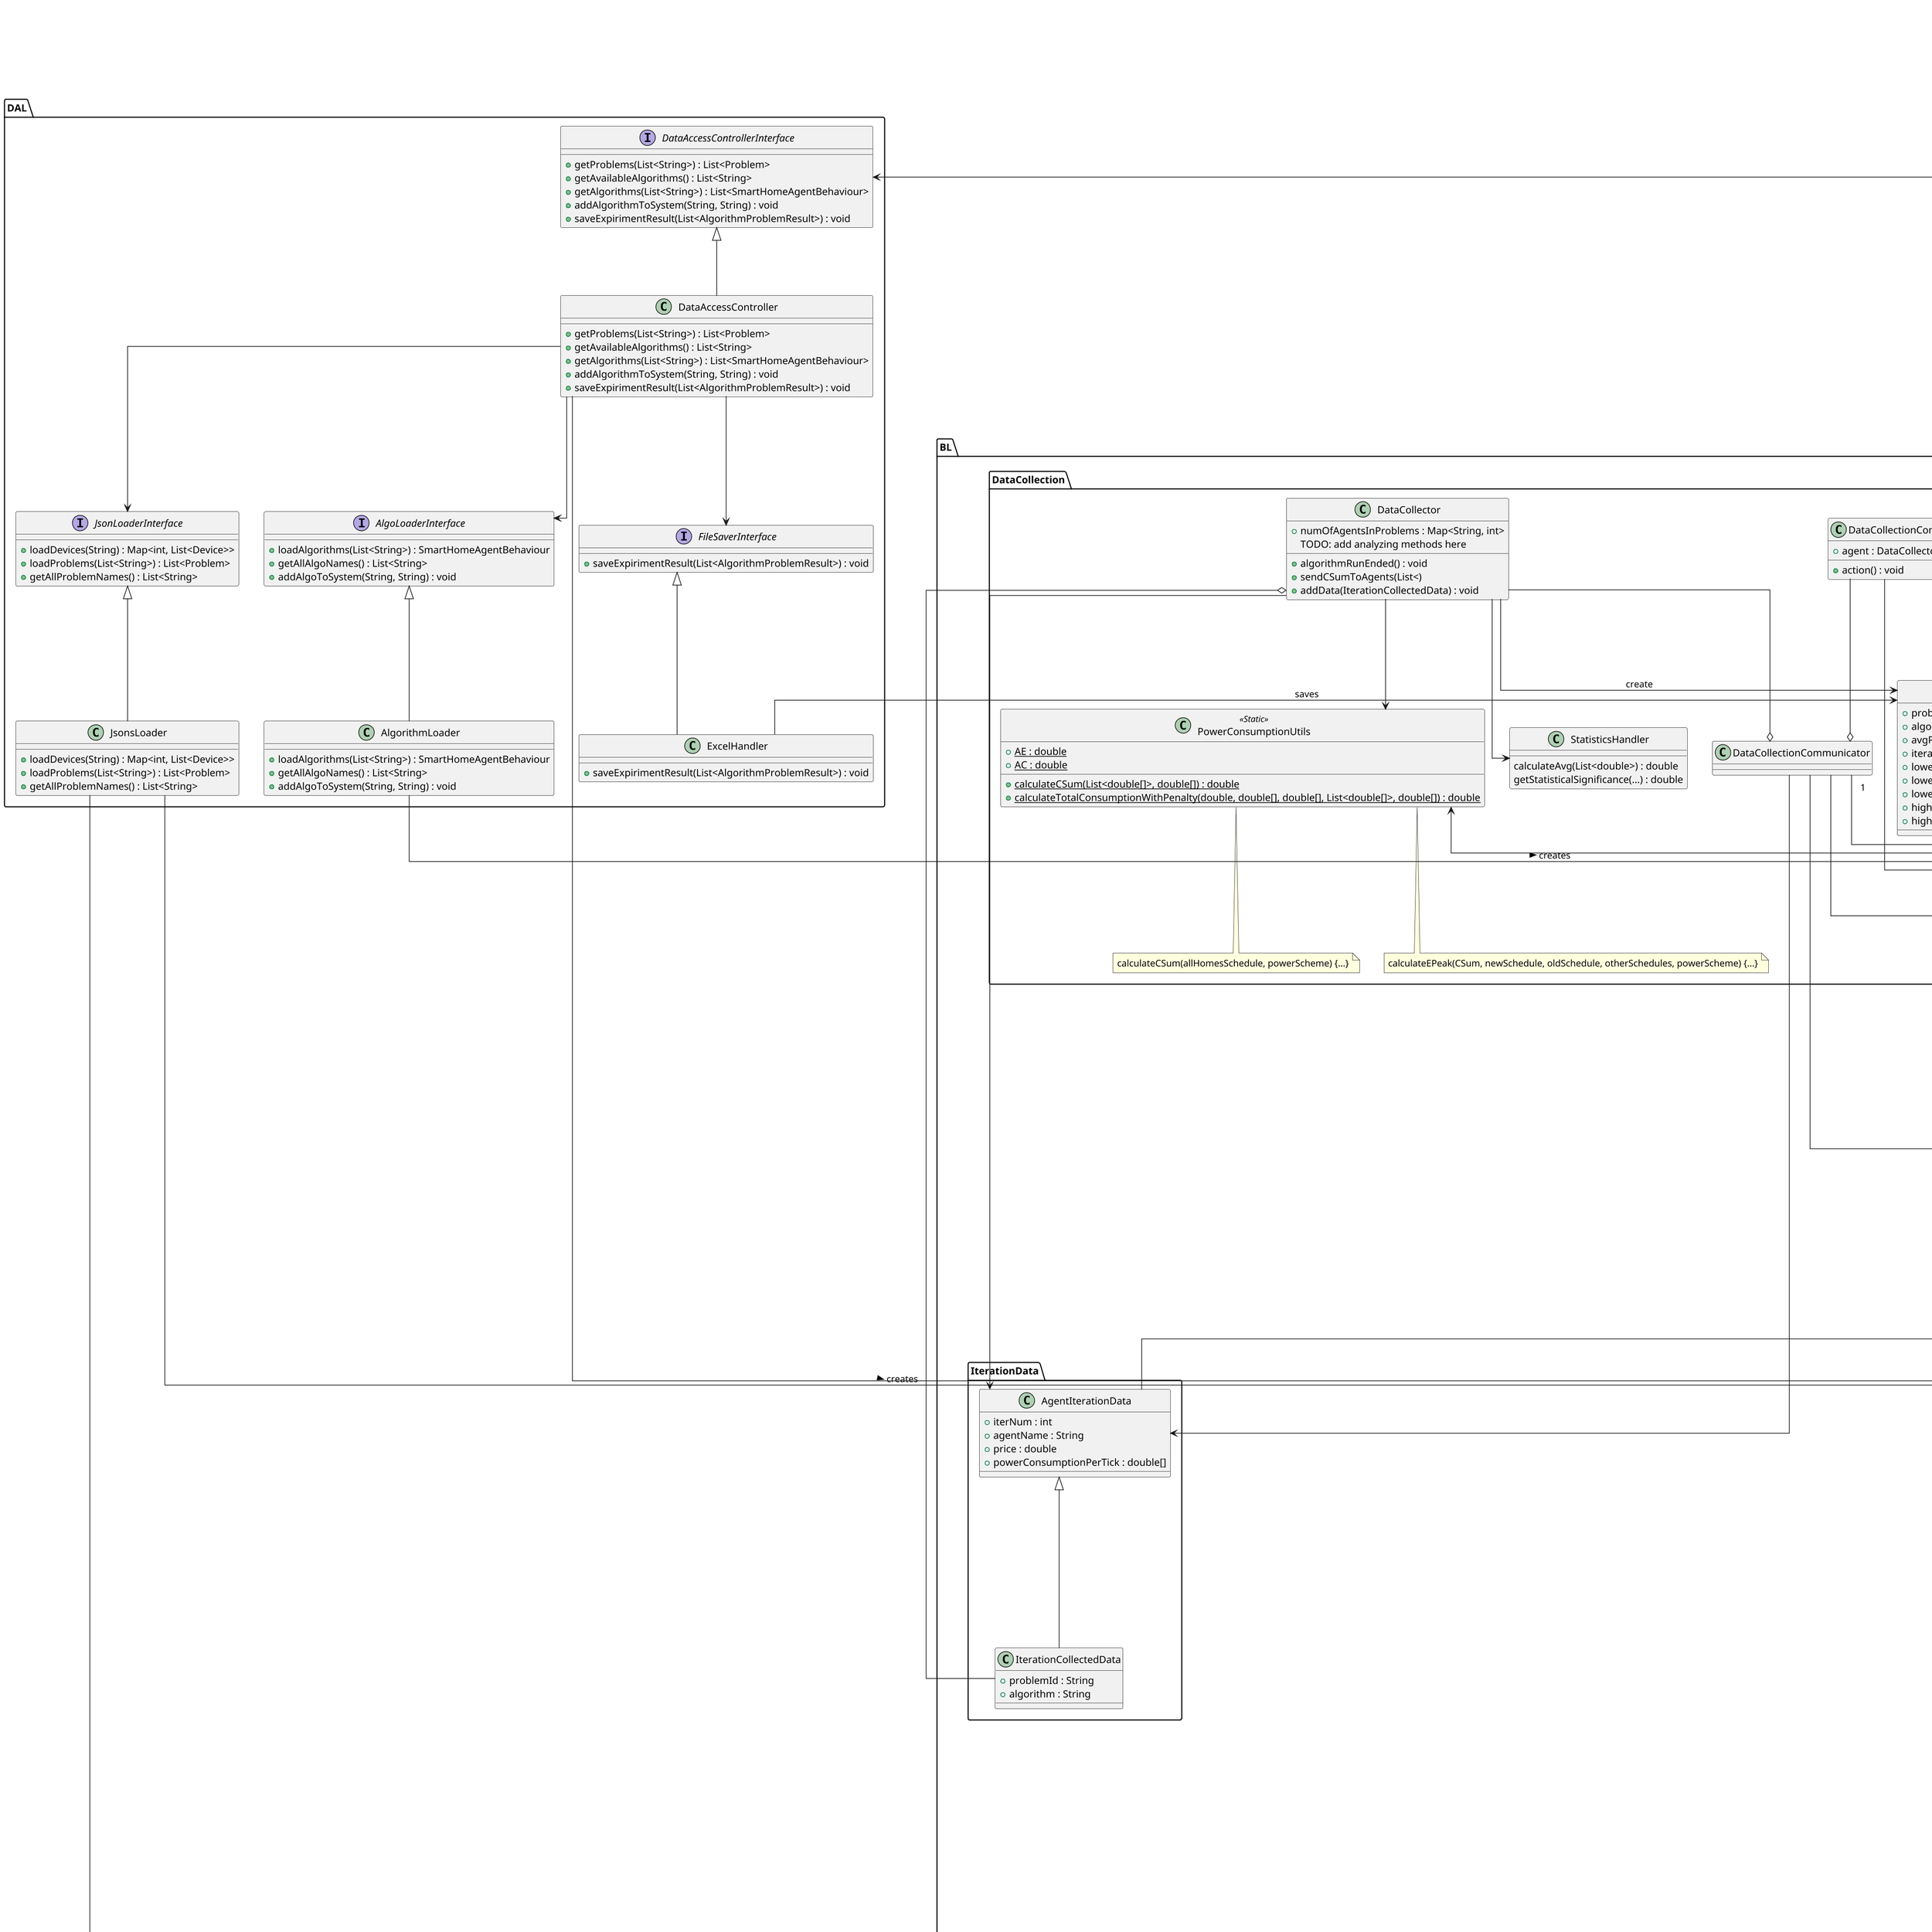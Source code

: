 @startuml
'skinparam classAttributeIconSize 0
scale 1.5
'left to right direction
skinparam linetype ortho


package BL {

	package JADE <<External library>> {

		abstract class Agent <<Abstract, JADE>> {
		    {abstract} #Setup() : void
		    addBehaviour(Behaviour b) : void
		}
		abstract class Behaviour <<Abstract, JADE>>
		Behaviour -- Agent
	}

	package DataObjects{
		
		class Device {
			+name : String
			+subtype : String
			+location : String
		}

		class Sensor {
			+currState : double
			+sensingProperties : List<String>
			+change(double) : void
		}

		class Actuator {
			+actions : List<Action>
			+act(Sensors, Action) : void
		}

		class Effect {
			+property : String
			+delta : double
		}

		class Action {
			+name : String
			+powerConsumption : double
			+effects : List<Effect>
		}

		enum RelationType {
			EQ
			GEQ
			LEQ
			GT
			LT
		}

		enum Prefix {
			BEFORE
			AFTER
			AT
		}

		class Rule {
			+isActive : boolean
			+device : Device
			+property : String
			+ruleValue : double
			+prefixType : RelationType
			+relationValue : double
			+prefix : Prefix
		}

		class AgentData {
			+name : String
			+neighbors : List<AgentData>
			+backgroundLoad : double[Problem.horizon]
			+priceSchema : double[Problem.horizon]
			+houseType : int
			+rules : List<Rule>
			+actuators : List<Actuator>
			+sensors : List<Sensor>
		}

		class Problem {
			id : String
			allDevices : Map<Integer, List<Device>>
			allHomes : List<AgentData>
			horizon : int
			granularity : int
			priceScheme : double[horizon]
		}

		Device <|-- Sensor
		Device <|-- Actuator

		Actuator o-- Action
		Action o-- Effect

		Problem *-- AgentData
		AgentData o-- Sensor
		AgentData o-- Actuator
		AgentData o-down- AgentData
		AgentData o-- Rule

		Prefix <-- Rule
		RelationType <-- Rule
		Rule o-- Device
	}

	package Agents {

		class AlgorithmDataHelper {
			totalPriceConsumption : double
			+createNewProp() : PropertyWithData
			+buildNewPropertyData(Rule, boolean) : void
			+SetActuatorsAndSensors() : void
			+matchSensors(Action, PropertyWithData, boolean) : void
			+solve(int[], int, int, List<List<int>>) : void
			+{static} distinctByKey(Function) : Predicate
			+calcPriceSchemeForAllNeighbours() : void
			+calcHowLongDeviceNeedToWork(PropertyWithData) : double
			+updateConsumption(PropertyWithData, List<int>) : void
		}

		class PropertyWithData {
			+name : String
			+min : double
			+max : double
			+targetValue : double
			+actuator : Actuator
			+sensor : Sensor
			+isPassiveOnly : boolean
			+prefix : Prefix
			+rt : RelationType
			+targetTick : double
			+deltaWhenWork : double
			+powerConsumedInWork : double
			+deltaWhenWorkOffline : double
			+isLocation : boolean
			+relatedSensorsDelta : Map<String,Double>
			+relatedSensorsWhenWorkOfflineDelta : Map<String,Double>
			+canBeModified(double) : boolean
		}

		class SmartHomeAgent {
			+agentData : agentData
			+bestIteration : AgentIterationData
			+currIteration : AgentIterationData
			+numOfIterations : int
			#Setup() : void
			addBehaviour(Behaviour b) : void
		}

		Note "action(){\n\twhile(!stop){\n\t\t...\n\t\tdoIteration();\n\t\tsendIterationToCollector();\n\t\t..\n\t}\n}" as smabNote

		abstract class SmartHomeAgentBehaviour <<Abstract>> {
			+agent : SmartHomeAgent
			+name : String
			#{abstract} doIteration() : void
			-sendIterationToCollector(AgentIterationData) : void
			+action() : void
			+done() : boolean

		}

		class DBA {
			+doIteration() : void
		}

		class DSA {
			+doIteration() : void
		}

		class Algo3 {
			+doIteration : void
		}

		class Algo4 {
			+doIteration() : void
		}


		Agent <|-- SmartHomeAgent
		SmartHomeAgentBehaviour --|> Behaviour
		SmartHomeAgent -- SmartHomeAgentBehaviour

		SmartHomeAgentBehaviour . smabNote

		Problem *-- Device

		SmartHomeAgentBehaviour <|-- DBA
		SmartHomeAgentBehaviour <|-- DSA
		SmartHomeAgentBehaviour <|-- Algo3
		SmartHomeAgentBehaviour <|-- Algo4

		DSA --> AlgorithmDataHelper
		DSA --> PropertyWithData

		AlgorithmDataHelper --> PropertyWithData
		AlgorithmDataHelper --> SmartHomeAgent


	}

	package IterationData {

		class AgentIterationData {
			+iterNum : int
			+agentName : String
			+price : double
			+powerConsumptionPerTick : double[]
		}

		class IterationCollectedData {

			+problemId : String
			+algorithm : String
		} 

		AgentIterationData <|-- IterationCollectedData
	}

	package DataCollection {

		class PowerConsumptionUtils <<Static>> {
			+{static} AE : double
			+{static} AC : double
			+{static} calculateCSum(List<double[]>, double[]) : double
			+{static} calculateTotalConsumptionWithPenalty(double, double[], double[], List<double[]>, double[]) : double
		}

		class DataCollector {
		    +numOfAgentsInProblems : Map<String, int>
		    +algorithmRunEnded() : void
		    +sendCSumToAgents(List<)
		    +addData(IterationCollectedData) : void
		    TODO: add analyzing methods here
		}

		class DataCollectionCommunicator {

		}

		class DataCollectionCommunicatorBehaviour {
		    +agent : DataCollectorCommunicator
			+action() : void
		}

		class StatisticsHandler {
			calculateAvg(List<double>) : double
			getStatisticalSignificance(...) : double
		}

		class AlgorithmProblemResult {
			+problem : String
			+algorithm : String
			+avgPricePerIteration : Map<int, double>
			+iterationsTillBestPrice : int
			+lowestCostInBestIteration : double
			+lowestCostForAgentInBestIteration : double
			+lowestCostForAgentInBestIterationAgentName : String
			+highestCostForAgentInBestIteration : double
			+highestCostInForAgentBestIterationAgentName : String
		}

		Note "calculateCSum(allHomesSchedule, powerScheme) {...}" as UtilsCSumNote
		Note "calculateEPeak(CSum, newSchedule, oldSchedule, otherSchedules, powerScheme) {...}" as UtilsEPeakNote

		DataCollector --o DataCollectionCommunicator
		DataCollector o-- IterationCollectedData
		DataCollectionCommunicatorBehaviour --|> Behaviour
		DataCollectionCommunicatorBehaviour --o DataCollectionCommunicator
		DataCollector --> StatisticsHandler
		
		DataCollector --> PowerConsumptionUtils

		PowerConsumptionUtils .. UtilsEPeakNote
		PowerConsumptionUtils .. UtilsCSumNote
	}

	interface ExperimentBuilderInterface {
		+addNumOfIterations(int) : void
		+addAlgorithms(List<String>) : void
		+addProblems(List<String>) : void
		+addService(Service) : void
		+create() : Experiment
	}

	class ExperimentBuilder {
		-numOfIterations : int
		-problems : List<Problem>
		-algos : List<SmartHomeAgentBehaviour>
		-service : Service

		+addNumOfIterations(int) : void
		+addAlgorithms(List<String>) : void
		+addProblems(List<String>) : void
		+addService(Service) : void
		+create() : Experiment
	}

	interface ExperimentInterface {
		+runExperiment() : void
		+algorithmRunEnded(AlgorithmProblemResult) : void
		+stop() : void
	}

	class Experiment {
		+numOfIterations : int
		-service : Service
		-dataCollector : DataCollector
		-problems : List<Problem>
		-algorithms : List<SmartHomeAgentBehaviour>

		-algorithmProblemRunResults : List<AlgorithmProblemResult>
		+runExperiment() : void
		+algorithmRunEnded(AlgorithmProblemResult) : void
		+stop() : void
	}

	ExperimentInterface <|-- Experiment
	ExperimentBuilderInterface <|-- ExperimentBuilder

	ExperimentBuilder --> Experiment : creates
	Experiment o-- DataCollectorCommunicator
	Experiment *-- Problem
	SmartHomeAgent *- AgentData
	DataCollector --> AlgorithmProblemResult : create
	DataCollectionCommunicator --> Experiment

	Experiment o-- AlgorithmProblemResult

	DataCollectionCommunicator "1" -- "1...*" SmartHomeAgentBehaviour
	DataCollectionCommunicator --> AgentIterationData
	DataCollector --> AgentIterationData

	SmartHomeAgentBehaviour -> PowerConsumptionUtils
	SmartHomeAgent o- AgentIterationData

	PropertyWithData --> Actuator
	PropertyWithData --> Sensor
	PropertyWithData --> Prefix
	PropertyWithData --> RelationType
	AlgorithmDataHelper --> Actuator
	AlgorithmDataHelper --> Sensor
}

package PL {

	interface UiHandlerInterface {
		+notifyExperimentEnded(List<AlgorithmProblemResult>) : void
	}

	class UiHandler <<Observer>> {
		chartsCreator : ChartViewer
		service : Service
		-showMainScreen() : void
		-showResultsScreen() : void
		+notifyExperimentEnded(List<AlgorithmProblemResult>) : void

	}

	class ChartViewer {
		+createPricePerIterChart(Map<int, double>, String) : LineChart
		+nameToNumBarChart(Map<String, int>) : BarChart
	}

	Note "createPricePerIterChart(iterToPriceMap, algoName)" as chartNote

	UiHandler --> ChartViewer
	UiHandlerInterface <|-- UiHandler
	ChartViewer . chartNote
}

package DAL {

    interface FileSaverInterface {
    	+saveExpirimentResult(List<AlgorithmProblemResult>) : void
    }

	class ExcelHandler {
    	+saveExpirimentResult(List<AlgorithmProblemResult>) : void
	}

    interface JsonLoaderInterface {
        +loadDevices(String) : Map<int, List<Device>>
        +loadProblems(List<String>) : List<Problem>
        +getAllProblemNames() : List<String>
    }

	class JsonsLoader {
		+loadDevices(String) : Map<int, List<Device>>
        +loadProblems(List<String>) : List<Problem>
        +getAllProblemNames() : List<String>
	}

    interface AlgoLoaderInterface {
		+loadAlgorithms(List<String>) : SmartHomeAgentBehaviour
        +getAllAlgoNames() : List<String>
        +addAlgoToSystem(String, String) : void
    }

	class AlgorithmLoader {
		+loadAlgorithms(List<String>) : SmartHomeAgentBehaviour
        +getAllAlgoNames() : List<String>
        +addAlgoToSystem(String, String) : void
	}

    interface DataAccessControllerInterface {
        +getProblems(List<String>) : List<Problem>
        +getAvailableAlgorithms() : List<String>
        +getAlgorithms(List<String>) : List<SmartHomeAgentBehaviour>
        +addAlgorithmToSystem(String, String) : void
        +saveExpirimentResult(List<AlgorithmProblemResult>) : void
    }

	class DataAccessController {
		+getProblems(List<String>) : List<Problem>
		+getAvailableAlgorithms() : List<String>
		+getAlgorithms(List<String>) : List<SmartHomeAgentBehaviour>
		+addAlgorithmToSystem(String, String) : void
		+saveExpirimentResult(List<AlgorithmProblemResult>) : void
	}

	DataAccessController --> AlgoLoaderInterface
	DataAccessController --> JsonLoaderInterface
	DataAccessController --> FileSaverInterface

	JsonLoaderInterface <|-- JsonsLoader
	AlgoLoaderInterface <|-- AlgorithmLoader
	DataAccessControllerInterface <|-- DataAccessController
	FileSaverInterface <|-- ExcelHandler
}

interface ServiceInterface {
	+currExperiment : Experiment
	+addAlgorithmsToExperiment(List<String>, int) : void
	+addProblemsToExperiment(List<String>) : void
	+runExperimrent() : void
	+stopExperiment() : void
	+getExperimentResults() : List<AlgorithmProblemResult>
    +experimentEnded(List<AlgorithmProblemResult>) : void
    +saveExperimentResults(List<AlgorithmProblemResult>) : void
}

class Service <<Observable>> {
	-experimentBuilder : ExperimentBuilder
	-dalController : DataAccessControllerInterface
	+currExperiment : Experiment
	+addAlgorithmsToExperiment(List<String>, int) : void
	+addProblemsToExperiment(List<String>) : void
	+runExperimrent() : void
	+stopExperiment() : void
	+getExperimentResults() : List<AlgorithmProblemResult>
    +experimentEnded(List<AlgorithmProblemResult>) : void
    +saveExperimentResults(List<AlgorithmProblemResult>) : void
}

Note "addAlgorithmsToExperiment(algoNames, numOfIterations){\n\t...\n\texperimentBuilder.addAlgorithms(algoNames);\n\ttexperimentBuilder.addNumOfIterations(numOfIterations);\n\t...\n}" as ServiceAddAlgoNote

ServiceInterface <|-- Service
Service .. ServiceAddAlgoNote

class SmartHomeAlgorithm <<Not Implemented>> {
	-doIteration() : void
}

'**********out of package connections:************
Service --> ExperimentInterface
Experiment --> Service
Service --> AlgorithmProblemResult
Service --> ExperimentBuilderInterface

JsonsLoader --> Device : creates >
JsonsLoader -> Problem : creates >
AlgorithmLoader --> SmartHomeAgentBehaviour : creates >
DataAccessController --> Problem
DataCollectionCommunicator --|> Agent

ExperimentBuilder --> DataAccessControllerInterface

ExcelHandler -> AlgorithmProblemResult : saves

SmartHomeAlgorithm --|> SmartHomeAgentBehaviour

UiHandler --> ServiceInterface
UiHandlerInterface <-- Service


@enduml